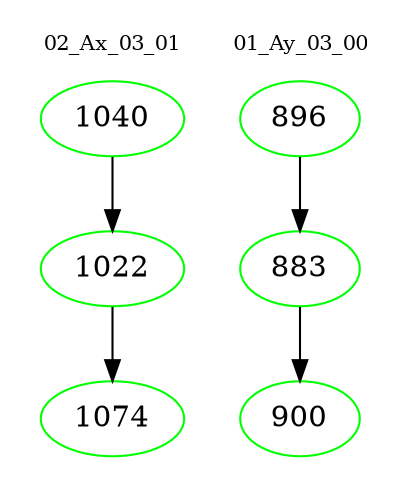 digraph{
subgraph cluster_0 {
color = white
label = "02_Ax_03_01";
fontsize=10;
T0_1040 [label="1040", color="green"]
T0_1040 -> T0_1022 [color="black"]
T0_1022 [label="1022", color="green"]
T0_1022 -> T0_1074 [color="black"]
T0_1074 [label="1074", color="green"]
}
subgraph cluster_1 {
color = white
label = "01_Ay_03_00";
fontsize=10;
T1_896 [label="896", color="green"]
T1_896 -> T1_883 [color="black"]
T1_883 [label="883", color="green"]
T1_883 -> T1_900 [color="black"]
T1_900 [label="900", color="green"]
}
}
